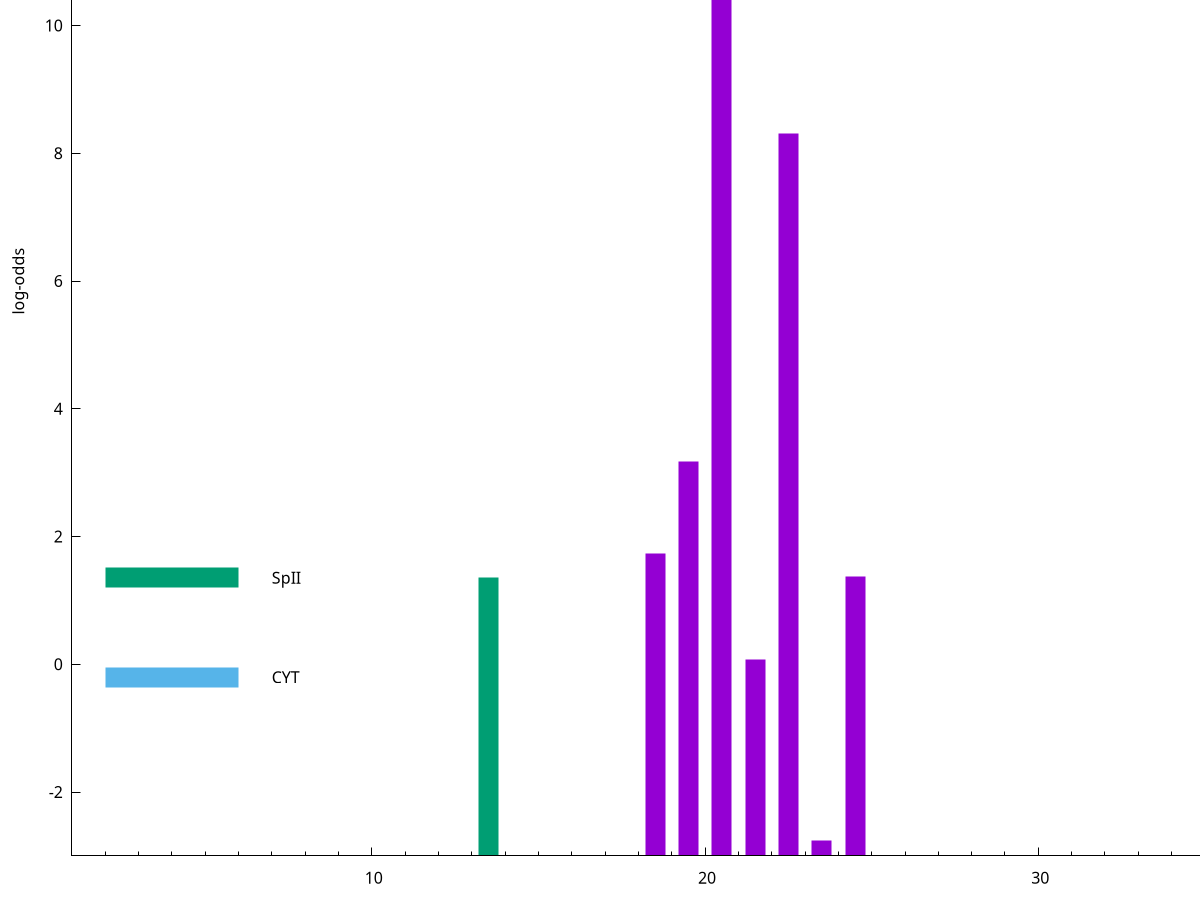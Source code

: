 set title "LipoP predictions for SRR5666517.gff"
set size 2., 1.4
set xrange [1:70] 
set mxtics 10
set yrange [-3:15]
set y2range [0:18]
set ylabel "log-odds"
set term postscript eps color solid "Helvetica" 30
set output "SRR5666517.gff8.eps"
set arrow from 2,11.884 to 6,11.884 nohead lt 1 lw 20
set label "SpI" at 7,11.884
set arrow from 2,1.35669 to 6,1.35669 nohead lt 2 lw 20
set label "SpII" at 7,1.35669
set arrow from 2,-0.200913 to 6,-0.200913 nohead lt 3 lw 20
set label "CYT" at 7,-0.200913
set arrow from 2,11.884 to 6,11.884 nohead lt 1 lw 20
set label "SpI" at 7,11.884
# NOTE: The scores below are the log-odds scores with the threshold
# NOTE: subtracted (a hack to make gnuplot make the histogram all
# NOTE: look nice).
plot "-" axes x1y2 title "" with impulses lt 2 lw 20, "-" axes x1y2 title "" with impulses lt 1 lw 20
13.500000 4.356690
e
20.500000 14.751100
22.500000 11.306070
19.500000 6.179530
18.500000 4.738650
24.500000 4.374740
21.500000 3.080193
23.500000 0.236170
e
exit
